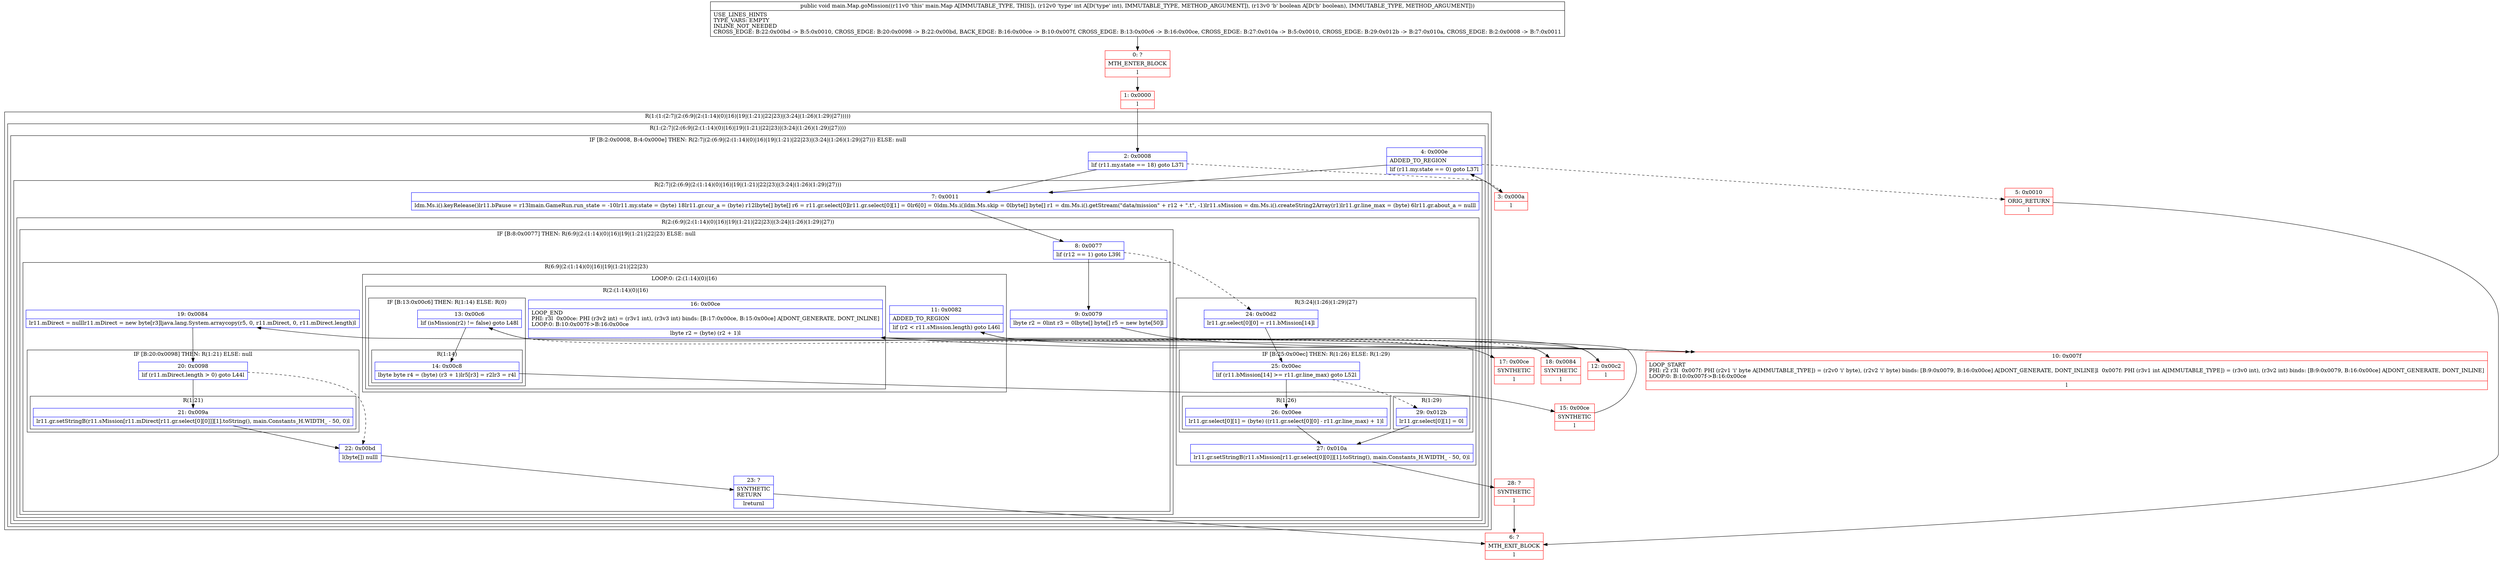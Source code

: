 digraph "CFG formain.Map.goMission(IZ)V" {
subgraph cluster_Region_383713109 {
label = "R(1:(1:(2:7|(2:(6:9|(2:(1:14)(0)|16)|19|(1:21)|22|23)|(3:24|(1:26)(1:29)|27)))))";
node [shape=record,color=blue];
subgraph cluster_Region_1301150580 {
label = "R(1:(2:7|(2:(6:9|(2:(1:14)(0)|16)|19|(1:21)|22|23)|(3:24|(1:26)(1:29)|27))))";
node [shape=record,color=blue];
subgraph cluster_IfRegion_1223881306 {
label = "IF [B:2:0x0008, B:4:0x000e] THEN: R(2:7|(2:(6:9|(2:(1:14)(0)|16)|19|(1:21)|22|23)|(3:24|(1:26)(1:29)|27))) ELSE: null";
node [shape=record,color=blue];
Node_2 [shape=record,label="{2\:\ 0x0008|lif (r11.my.state == 18) goto L37l}"];
Node_4 [shape=record,label="{4\:\ 0x000e|ADDED_TO_REGION\l|lif (r11.my.state == 0) goto L37l}"];
subgraph cluster_Region_1127768447 {
label = "R(2:7|(2:(6:9|(2:(1:14)(0)|16)|19|(1:21)|22|23)|(3:24|(1:26)(1:29)|27)))";
node [shape=record,color=blue];
Node_7 [shape=record,label="{7\:\ 0x0011|ldm.Ms.i().keyRelease()lr11.bPause = r13lmain.GameRun.run_state = \-10lr11.my.state = (byte) 18lr11.gr.cur_a = (byte) r12lbyte[] byte[] r6 = r11.gr.select[0]lr11.gr.select[0][1] = 0lr6[0] = 0ldm.Ms.i()ldm.Ms.skip = 0lbyte[] byte[] r1 = dm.Ms.i().getStream(\"data\/mission\" + r12 + \".t\", \-1)lr11.sMission = dm.Ms.i().createString2Array(r1)lr11.gr.line_max = (byte) 6lr11.gr.about_a = nulll}"];
subgraph cluster_Region_1685113399 {
label = "R(2:(6:9|(2:(1:14)(0)|16)|19|(1:21)|22|23)|(3:24|(1:26)(1:29)|27))";
node [shape=record,color=blue];
subgraph cluster_IfRegion_95794619 {
label = "IF [B:8:0x0077] THEN: R(6:9|(2:(1:14)(0)|16)|19|(1:21)|22|23) ELSE: null";
node [shape=record,color=blue];
Node_8 [shape=record,label="{8\:\ 0x0077|lif (r12 == 1) goto L39l}"];
subgraph cluster_Region_193275021 {
label = "R(6:9|(2:(1:14)(0)|16)|19|(1:21)|22|23)";
node [shape=record,color=blue];
Node_9 [shape=record,label="{9\:\ 0x0079|lbyte r2 = 0lint r3 = 0lbyte[] byte[] r5 = new byte[50]l}"];
subgraph cluster_LoopRegion_626026280 {
label = "LOOP:0: (2:(1:14)(0)|16)";
node [shape=record,color=blue];
Node_11 [shape=record,label="{11\:\ 0x0082|ADDED_TO_REGION\l|lif (r2 \< r11.sMission.length) goto L46l}"];
subgraph cluster_Region_590753436 {
label = "R(2:(1:14)(0)|16)";
node [shape=record,color=blue];
subgraph cluster_IfRegion_595955740 {
label = "IF [B:13:0x00c6] THEN: R(1:14) ELSE: R(0)";
node [shape=record,color=blue];
Node_13 [shape=record,label="{13\:\ 0x00c6|lif (isMission(r2) != false) goto L48l}"];
subgraph cluster_Region_17201581 {
label = "R(1:14)";
node [shape=record,color=blue];
Node_14 [shape=record,label="{14\:\ 0x00c8|lbyte byte r4 = (byte) (r3 + 1)lr5[r3] = r2lr3 = r4l}"];
}
subgraph cluster_Region_658614306 {
label = "R(0)";
node [shape=record,color=blue];
}
}
Node_16 [shape=record,label="{16\:\ 0x00ce|LOOP_END\lPHI: r3l  0x00ce: PHI (r3v2 int) = (r3v1 int), (r3v3 int) binds: [B:17:0x00ce, B:15:0x00ce] A[DONT_GENERATE, DONT_INLINE]\lLOOP:0: B:10:0x007f\-\>B:16:0x00ce\l|lbyte r2 = (byte) (r2 + 1)l}"];
}
}
Node_19 [shape=record,label="{19\:\ 0x0084|lr11.mDirect = nulllr11.mDirect = new byte[r3]ljava.lang.System.arraycopy(r5, 0, r11.mDirect, 0, r11.mDirect.length)l}"];
subgraph cluster_IfRegion_2029973170 {
label = "IF [B:20:0x0098] THEN: R(1:21) ELSE: null";
node [shape=record,color=blue];
Node_20 [shape=record,label="{20\:\ 0x0098|lif (r11.mDirect.length \> 0) goto L44l}"];
subgraph cluster_Region_440247016 {
label = "R(1:21)";
node [shape=record,color=blue];
Node_21 [shape=record,label="{21\:\ 0x009a|lr11.gr.setStringB(r11.sMission[r11.mDirect[r11.gr.select[0][0]]][1].toString(), main.Constants_H.WIDTH_ \- 50, 0)l}"];
}
}
Node_22 [shape=record,label="{22\:\ 0x00bd|l(byte[]) nulll}"];
Node_23 [shape=record,label="{23\:\ ?|SYNTHETIC\lRETURN\l|lreturnl}"];
}
}
subgraph cluster_Region_839767161 {
label = "R(3:24|(1:26)(1:29)|27)";
node [shape=record,color=blue];
Node_24 [shape=record,label="{24\:\ 0x00d2|lr11.gr.select[0][0] = r11.bMission[14]l}"];
subgraph cluster_IfRegion_405236386 {
label = "IF [B:25:0x00ec] THEN: R(1:26) ELSE: R(1:29)";
node [shape=record,color=blue];
Node_25 [shape=record,label="{25\:\ 0x00ec|lif (r11.bMission[14] \>= r11.gr.line_max) goto L52l}"];
subgraph cluster_Region_396598378 {
label = "R(1:26)";
node [shape=record,color=blue];
Node_26 [shape=record,label="{26\:\ 0x00ee|lr11.gr.select[0][1] = (byte) ((r11.gr.select[0][0] \- r11.gr.line_max) + 1)l}"];
}
subgraph cluster_Region_1618892436 {
label = "R(1:29)";
node [shape=record,color=blue];
Node_29 [shape=record,label="{29\:\ 0x012b|lr11.gr.select[0][1] = 0l}"];
}
}
Node_27 [shape=record,label="{27\:\ 0x010a|lr11.gr.setStringB(r11.sMission[r11.gr.select[0][0]][1].toString(), main.Constants_H.WIDTH_ \- 50, 0)l}"];
}
}
}
}
}
}
Node_0 [shape=record,color=red,label="{0\:\ ?|MTH_ENTER_BLOCK\l|l}"];
Node_1 [shape=record,color=red,label="{1\:\ 0x0000|l}"];
Node_3 [shape=record,color=red,label="{3\:\ 0x000a|l}"];
Node_5 [shape=record,color=red,label="{5\:\ 0x0010|ORIG_RETURN\l|l}"];
Node_6 [shape=record,color=red,label="{6\:\ ?|MTH_EXIT_BLOCK\l|l}"];
Node_10 [shape=record,color=red,label="{10\:\ 0x007f|LOOP_START\lPHI: r2 r3l  0x007f: PHI (r2v1 'i' byte A[IMMUTABLE_TYPE]) = (r2v0 'i' byte), (r2v2 'i' byte) binds: [B:9:0x0079, B:16:0x00ce] A[DONT_GENERATE, DONT_INLINE]l  0x007f: PHI (r3v1 int A[IMMUTABLE_TYPE]) = (r3v0 int), (r3v2 int) binds: [B:9:0x0079, B:16:0x00ce] A[DONT_GENERATE, DONT_INLINE]\lLOOP:0: B:10:0x007f\-\>B:16:0x00ce\l|l}"];
Node_12 [shape=record,color=red,label="{12\:\ 0x00c2|l}"];
Node_15 [shape=record,color=red,label="{15\:\ 0x00ce|SYNTHETIC\l|l}"];
Node_17 [shape=record,color=red,label="{17\:\ 0x00ce|SYNTHETIC\l|l}"];
Node_18 [shape=record,color=red,label="{18\:\ 0x0084|SYNTHETIC\l|l}"];
Node_28 [shape=record,color=red,label="{28\:\ ?|SYNTHETIC\l|l}"];
MethodNode[shape=record,label="{public void main.Map.goMission((r11v0 'this' main.Map A[IMMUTABLE_TYPE, THIS]), (r12v0 'type' int A[D('type' int), IMMUTABLE_TYPE, METHOD_ARGUMENT]), (r13v0 'b' boolean A[D('b' boolean), IMMUTABLE_TYPE, METHOD_ARGUMENT]))  | USE_LINES_HINTS\lTYPE_VARS: EMPTY\lINLINE_NOT_NEEDED\lCROSS_EDGE: B:22:0x00bd \-\> B:5:0x0010, CROSS_EDGE: B:20:0x0098 \-\> B:22:0x00bd, BACK_EDGE: B:16:0x00ce \-\> B:10:0x007f, CROSS_EDGE: B:13:0x00c6 \-\> B:16:0x00ce, CROSS_EDGE: B:27:0x010a \-\> B:5:0x0010, CROSS_EDGE: B:29:0x012b \-\> B:27:0x010a, CROSS_EDGE: B:2:0x0008 \-\> B:7:0x0011\l}"];
MethodNode -> Node_0;
Node_2 -> Node_3[style=dashed];
Node_2 -> Node_7;
Node_4 -> Node_5[style=dashed];
Node_4 -> Node_7;
Node_7 -> Node_8;
Node_8 -> Node_9;
Node_8 -> Node_24[style=dashed];
Node_9 -> Node_10;
Node_11 -> Node_12;
Node_11 -> Node_18[style=dashed];
Node_13 -> Node_14;
Node_13 -> Node_17[style=dashed];
Node_14 -> Node_15;
Node_16 -> Node_10;
Node_19 -> Node_20;
Node_20 -> Node_21;
Node_20 -> Node_22[style=dashed];
Node_21 -> Node_22;
Node_22 -> Node_23;
Node_23 -> Node_6;
Node_24 -> Node_25;
Node_25 -> Node_26;
Node_25 -> Node_29[style=dashed];
Node_26 -> Node_27;
Node_29 -> Node_27;
Node_27 -> Node_28;
Node_0 -> Node_1;
Node_1 -> Node_2;
Node_3 -> Node_4;
Node_5 -> Node_6;
Node_10 -> Node_11;
Node_12 -> Node_13;
Node_15 -> Node_16;
Node_17 -> Node_16;
Node_18 -> Node_19;
Node_28 -> Node_6;
}

